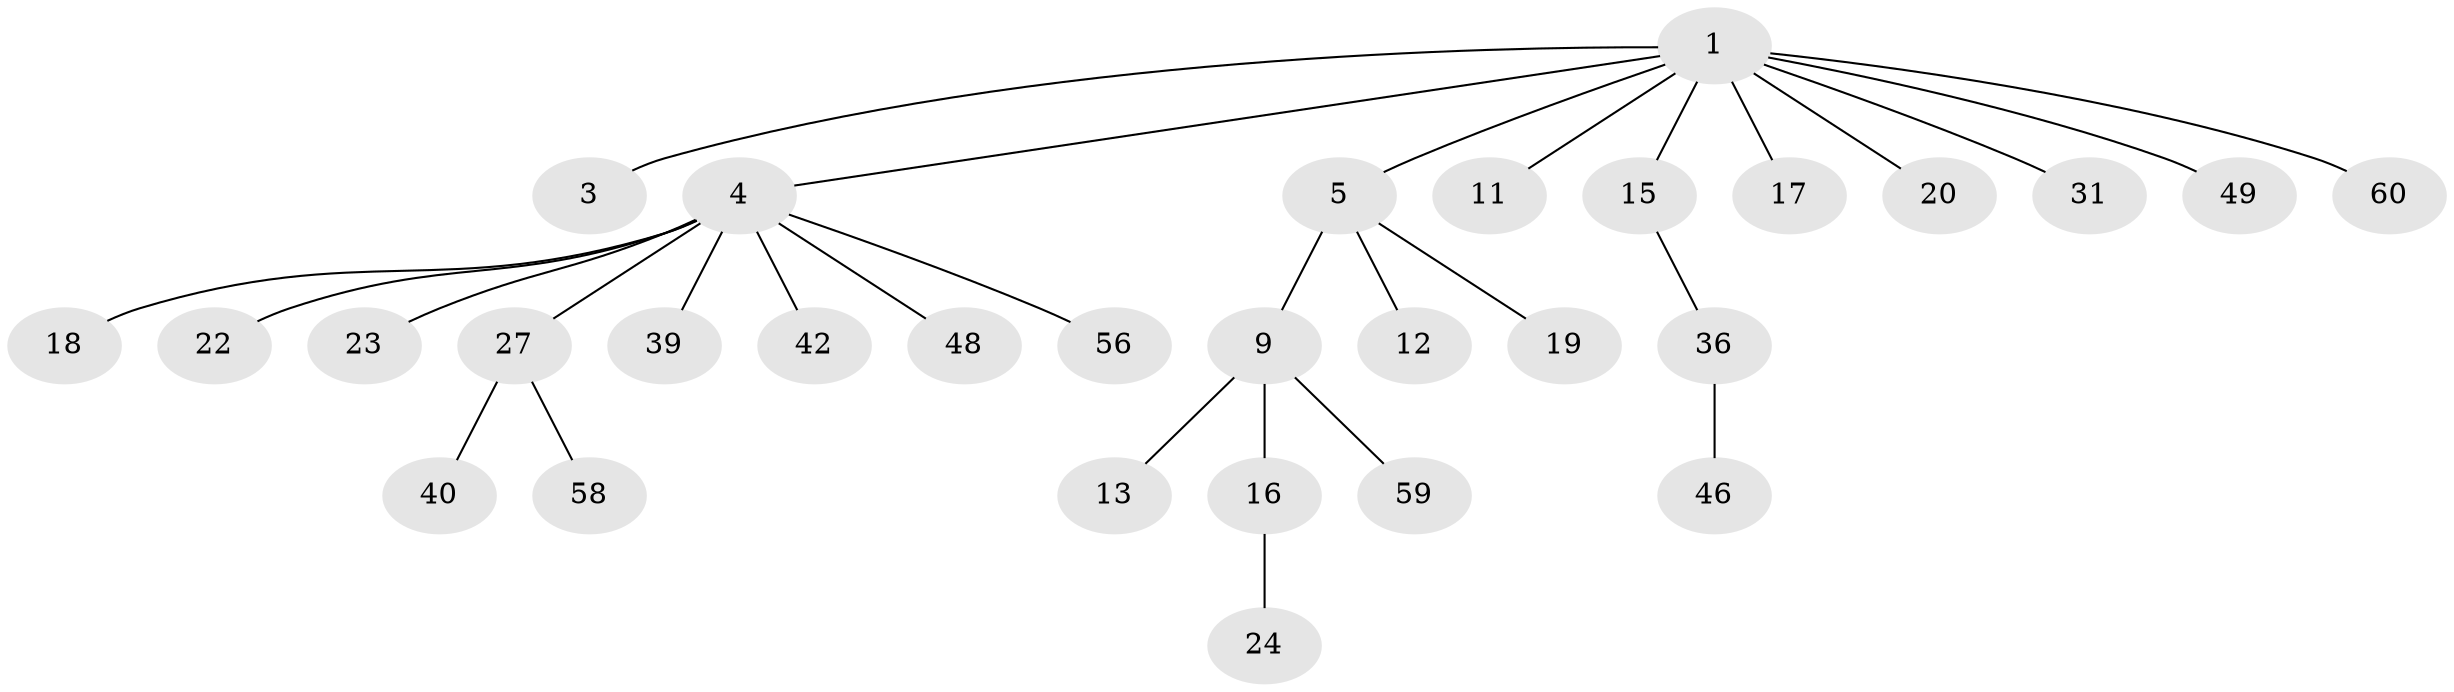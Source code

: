 // original degree distribution, {6: 0.05, 1: 0.48333333333333334, 3: 0.13333333333333333, 5: 0.016666666666666666, 4: 0.03333333333333333, 2: 0.2833333333333333}
// Generated by graph-tools (version 1.1) at 2025/15/03/09/25 04:15:36]
// undirected, 30 vertices, 29 edges
graph export_dot {
graph [start="1"]
  node [color=gray90,style=filled];
  1 [super="+2"];
  3;
  4 [super="+8+6+10+37+21"];
  5 [super="+7"];
  9 [super="+47"];
  11;
  12;
  13 [super="+53"];
  15;
  16;
  17 [super="+25"];
  18;
  19 [super="+26"];
  20 [super="+41"];
  22 [super="+30"];
  23 [super="+29+50"];
  24;
  27 [super="+32+35"];
  31 [super="+43"];
  36;
  39;
  40;
  42;
  46;
  48;
  49;
  56;
  58;
  59;
  60;
  1 -- 4;
  1 -- 11;
  1 -- 17;
  1 -- 20;
  1 -- 31;
  1 -- 49;
  1 -- 3;
  1 -- 5;
  1 -- 60;
  1 -- 15;
  4 -- 56;
  4 -- 18;
  4 -- 27;
  4 -- 48;
  4 -- 22;
  4 -- 23;
  4 -- 42;
  4 -- 39;
  5 -- 12;
  5 -- 9;
  5 -- 19;
  9 -- 13;
  9 -- 16;
  9 -- 59;
  15 -- 36;
  16 -- 24;
  27 -- 58;
  27 -- 40;
  36 -- 46;
}
